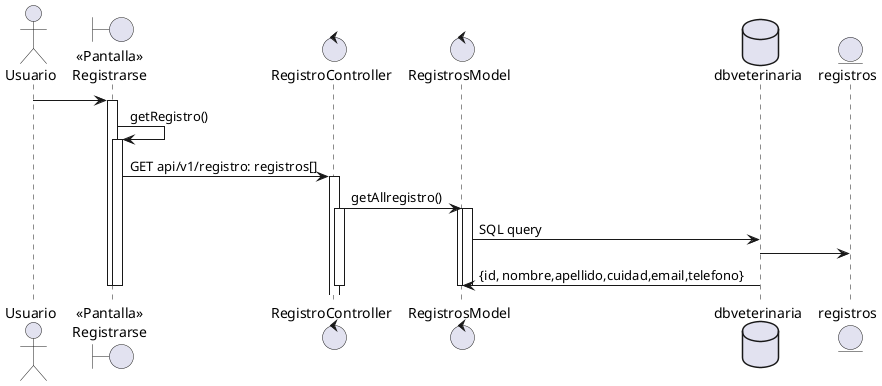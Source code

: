 @startuml
actor "Usuario" as actorusuario
boundary "<<Pantalla>>\nRegistrarse" as boundryPantallaDeRegistro

actorusuario -> boundryPantallaDeRegistro
activate boundryPantallaDeRegistro
    boundryPantallaDeRegistro -> boundryPantallaDeRegistro: getRegistro()
    activate boundryPantallaDeRegistro
        control "RegistroController" as registroController
            control "RegistrosModel" as registroModel
            boundryPantallaDeRegistro -> registroController: GET api/v1/registro: registros[]
            activate registroController
                registroController -> registroModel: getAllregistro()
                activate registroController
                    database "dbveterinaria" as dbveterinaria
                    entity registros
                    activate registroModel
                        activate registroModel
                            registroModel -> dbveterinaria: SQL query
                            dbveterinaria -> registros
                            dbveterinaria ->registroModel: {id, nombre,apellido,cuidad,email,telefono}
                        deactivate

                    deactivate
                deactivate
        deactivate
    deactivate
deactivate
@enduml